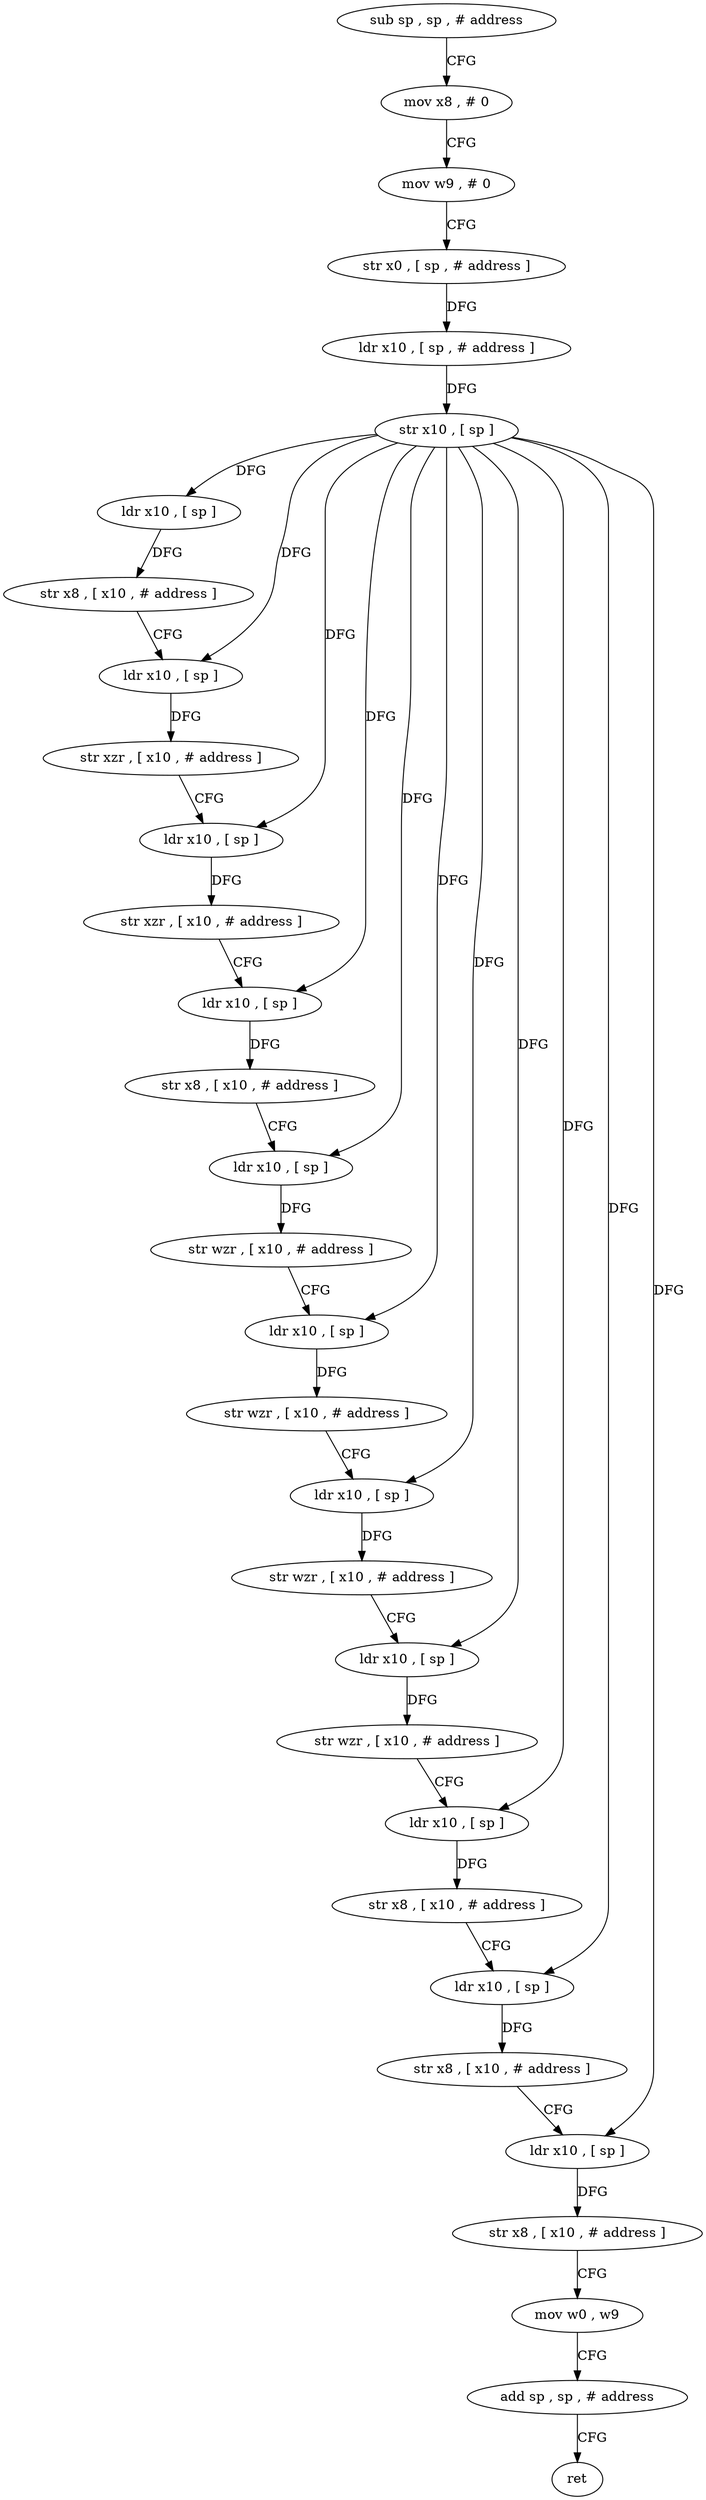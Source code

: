 digraph "func" {
"148264" [label = "sub sp , sp , # address" ]
"148268" [label = "mov x8 , # 0" ]
"148272" [label = "mov w9 , # 0" ]
"148276" [label = "str x0 , [ sp , # address ]" ]
"148280" [label = "ldr x10 , [ sp , # address ]" ]
"148284" [label = "str x10 , [ sp ]" ]
"148288" [label = "ldr x10 , [ sp ]" ]
"148292" [label = "str x8 , [ x10 , # address ]" ]
"148296" [label = "ldr x10 , [ sp ]" ]
"148300" [label = "str xzr , [ x10 , # address ]" ]
"148304" [label = "ldr x10 , [ sp ]" ]
"148308" [label = "str xzr , [ x10 , # address ]" ]
"148312" [label = "ldr x10 , [ sp ]" ]
"148316" [label = "str x8 , [ x10 , # address ]" ]
"148320" [label = "ldr x10 , [ sp ]" ]
"148324" [label = "str wzr , [ x10 , # address ]" ]
"148328" [label = "ldr x10 , [ sp ]" ]
"148332" [label = "str wzr , [ x10 , # address ]" ]
"148336" [label = "ldr x10 , [ sp ]" ]
"148340" [label = "str wzr , [ x10 , # address ]" ]
"148344" [label = "ldr x10 , [ sp ]" ]
"148348" [label = "str wzr , [ x10 , # address ]" ]
"148352" [label = "ldr x10 , [ sp ]" ]
"148356" [label = "str x8 , [ x10 , # address ]" ]
"148360" [label = "ldr x10 , [ sp ]" ]
"148364" [label = "str x8 , [ x10 , # address ]" ]
"148368" [label = "ldr x10 , [ sp ]" ]
"148372" [label = "str x8 , [ x10 , # address ]" ]
"148376" [label = "mov w0 , w9" ]
"148380" [label = "add sp , sp , # address" ]
"148384" [label = "ret" ]
"148264" -> "148268" [ label = "CFG" ]
"148268" -> "148272" [ label = "CFG" ]
"148272" -> "148276" [ label = "CFG" ]
"148276" -> "148280" [ label = "DFG" ]
"148280" -> "148284" [ label = "DFG" ]
"148284" -> "148288" [ label = "DFG" ]
"148284" -> "148296" [ label = "DFG" ]
"148284" -> "148304" [ label = "DFG" ]
"148284" -> "148312" [ label = "DFG" ]
"148284" -> "148320" [ label = "DFG" ]
"148284" -> "148328" [ label = "DFG" ]
"148284" -> "148336" [ label = "DFG" ]
"148284" -> "148344" [ label = "DFG" ]
"148284" -> "148352" [ label = "DFG" ]
"148284" -> "148360" [ label = "DFG" ]
"148284" -> "148368" [ label = "DFG" ]
"148288" -> "148292" [ label = "DFG" ]
"148292" -> "148296" [ label = "CFG" ]
"148296" -> "148300" [ label = "DFG" ]
"148300" -> "148304" [ label = "CFG" ]
"148304" -> "148308" [ label = "DFG" ]
"148308" -> "148312" [ label = "CFG" ]
"148312" -> "148316" [ label = "DFG" ]
"148316" -> "148320" [ label = "CFG" ]
"148320" -> "148324" [ label = "DFG" ]
"148324" -> "148328" [ label = "CFG" ]
"148328" -> "148332" [ label = "DFG" ]
"148332" -> "148336" [ label = "CFG" ]
"148336" -> "148340" [ label = "DFG" ]
"148340" -> "148344" [ label = "CFG" ]
"148344" -> "148348" [ label = "DFG" ]
"148348" -> "148352" [ label = "CFG" ]
"148352" -> "148356" [ label = "DFG" ]
"148356" -> "148360" [ label = "CFG" ]
"148360" -> "148364" [ label = "DFG" ]
"148364" -> "148368" [ label = "CFG" ]
"148368" -> "148372" [ label = "DFG" ]
"148372" -> "148376" [ label = "CFG" ]
"148376" -> "148380" [ label = "CFG" ]
"148380" -> "148384" [ label = "CFG" ]
}
